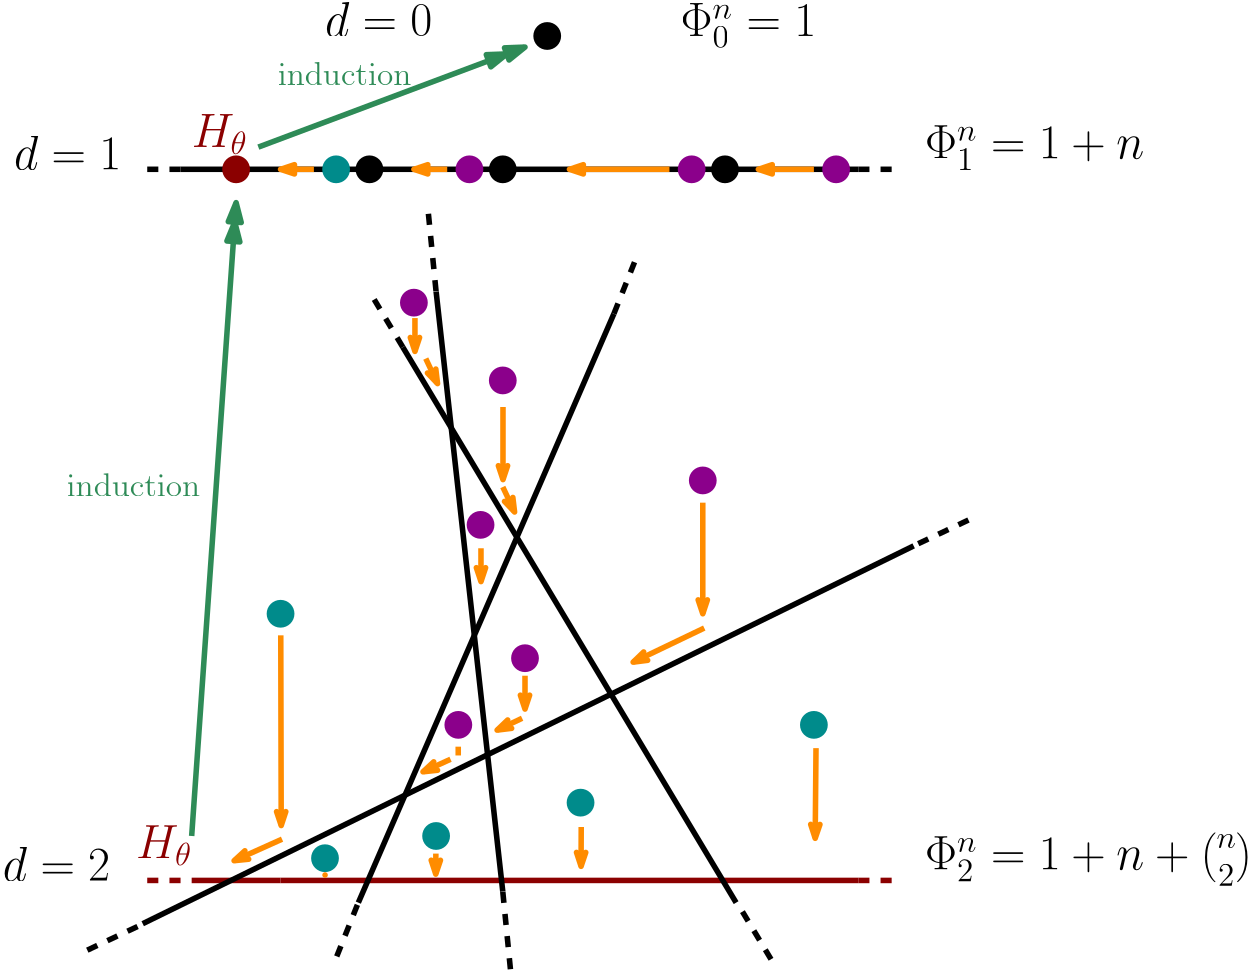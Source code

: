 <?xml version="1.0"?>
<!DOCTYPE ipe SYSTEM "ipe.dtd">
<ipe version="70005" creator="Ipe 7.1.1">
<info created="D:20150201202019" modified="D:20150201211707"/>
<ipestyle name="basic">
<symbol name="arrow/arc(spx)">
<path stroke="sym-stroke" fill="sym-stroke" pen="sym-pen">
0 0 m
-1 0.333 l
-1 -0.333 l
h
</path>
</symbol>
<symbol name="arrow/farc(spx)">
<path stroke="sym-stroke" fill="white" pen="sym-pen">
0 0 m
-1 0.333 l
-1 -0.333 l
h
</path>
</symbol>
<symbol name="mark/circle(sx)" transformations="translations">
<path fill="sym-stroke">
0.6 0 0 0.6 0 0 e
0.4 0 0 0.4 0 0 e
</path>
</symbol>
<symbol name="mark/disk(sx)" transformations="translations">
<path fill="sym-stroke">
0.6 0 0 0.6 0 0 e
</path>
</symbol>
<symbol name="mark/fdisk(sfx)" transformations="translations">
<group>
<path fill="sym-fill">
0.5 0 0 0.5 0 0 e
</path>
<path fill="sym-stroke" fillrule="eofill">
0.6 0 0 0.6 0 0 e
0.4 0 0 0.4 0 0 e
</path>
</group>
</symbol>
<symbol name="mark/box(sx)" transformations="translations">
<path fill="sym-stroke" fillrule="eofill">
-0.6 -0.6 m
0.6 -0.6 l
0.6 0.6 l
-0.6 0.6 l
h
-0.4 -0.4 m
0.4 -0.4 l
0.4 0.4 l
-0.4 0.4 l
h
</path>
</symbol>
<symbol name="mark/square(sx)" transformations="translations">
<path fill="sym-stroke">
-0.6 -0.6 m
0.6 -0.6 l
0.6 0.6 l
-0.6 0.6 l
h
</path>
</symbol>
<symbol name="mark/fsquare(sfx)" transformations="translations">
<group>
<path fill="sym-fill">
-0.5 -0.5 m
0.5 -0.5 l
0.5 0.5 l
-0.5 0.5 l
h
</path>
<path fill="sym-stroke" fillrule="eofill">
-0.6 -0.6 m
0.6 -0.6 l
0.6 0.6 l
-0.6 0.6 l
h
-0.4 -0.4 m
0.4 -0.4 l
0.4 0.4 l
-0.4 0.4 l
h
</path>
</group>
</symbol>
<symbol name="mark/cross(sx)" transformations="translations">
<group>
<path fill="sym-stroke">
-0.43 -0.57 m
0.57 0.43 l
0.43 0.57 l
-0.57 -0.43 l
h
</path>
<path fill="sym-stroke">
-0.43 0.57 m
0.57 -0.43 l
0.43 -0.57 l
-0.57 0.43 l
h
</path>
</group>
</symbol>
<symbol name="arrow/fnormal(spx)">
<path stroke="sym-stroke" fill="white" pen="sym-pen">
0 0 m
-1 0.333 l
-1 -0.333 l
h
</path>
</symbol>
<symbol name="arrow/pointed(spx)">
<path stroke="sym-stroke" fill="sym-stroke" pen="sym-pen">
0 0 m
-1 0.333 l
-0.8 0 l
-1 -0.333 l
h
</path>
</symbol>
<symbol name="arrow/fpointed(spx)">
<path stroke="sym-stroke" fill="white" pen="sym-pen">
0 0 m
-1 0.333 l
-0.8 0 l
-1 -0.333 l
h
</path>
</symbol>
<symbol name="arrow/linear(spx)">
<path stroke="sym-stroke" pen="sym-pen">
-1 0.333 m
0 0 l
-1 -0.333 l
</path>
</symbol>
<symbol name="arrow/fdouble(spx)">
<path stroke="sym-stroke" fill="white" pen="sym-pen">
0 0 m
-1 0.333 l
-1 -0.333 l
h
-1 0 m
-2 0.333 l
-2 -0.333 l
h
</path>
</symbol>
<symbol name="arrow/double(spx)">
<path stroke="sym-stroke" fill="sym-stroke" pen="sym-pen">
0 0 m
-1 0.333 l
-1 -0.333 l
h
-1 0 m
-2 0.333 l
-2 -0.333 l
h
</path>
</symbol>
<pen name="heavier" value="0.8"/>
<pen name="fat" value="1.2"/>
<pen name="ultrafat" value="2"/>
<symbolsize name="large" value="5"/>
<symbolsize name="small" value="2"/>
<symbolsize name="tiny" value="1.1"/>
<arrowsize name="large" value="10"/>
<arrowsize name="small" value="5"/>
<arrowsize name="tiny" value="3"/>
<color name="red" value="1 0 0"/>
<color name="green" value="0 1 0"/>
<color name="blue" value="0 0 1"/>
<color name="yellow" value="1 1 0"/>
<color name="orange" value="1 0.647 0"/>
<color name="gold" value="1 0.843 0"/>
<color name="purple" value="0.627 0.125 0.941"/>
<color name="gray" value="0.745"/>
<color name="brown" value="0.647 0.165 0.165"/>
<color name="navy" value="0 0 0.502"/>
<color name="pink" value="1 0.753 0.796"/>
<color name="seagreen" value="0.18 0.545 0.341"/>
<color name="turquoise" value="0.251 0.878 0.816"/>
<color name="violet" value="0.933 0.51 0.933"/>
<color name="darkblue" value="0 0 0.545"/>
<color name="darkcyan" value="0 0.545 0.545"/>
<color name="darkgray" value="0.663"/>
<color name="darkgreen" value="0 0.392 0"/>
<color name="darkmagenta" value="0.545 0 0.545"/>
<color name="darkorange" value="1 0.549 0"/>
<color name="darkred" value="0.545 0 0"/>
<color name="lightblue" value="0.678 0.847 0.902"/>
<color name="lightcyan" value="0.878 1 1"/>
<color name="lightgray" value="0.827"/>
<color name="lightgreen" value="0.565 0.933 0.565"/>
<color name="lightyellow" value="1 1 0.878"/>
<dashstyle name="dashed" value="[4] 0"/>
<dashstyle name="dotted" value="[1 3] 0"/>
<dashstyle name="dash dotted" value="[4 2 1 2] 0"/>
<dashstyle name="dash dot dotted" value="[4 2 1 2 1 2] 0"/>
<textsize name="large" value="\large"/>
<textsize name="Large" value="\Large"/>
<textsize name="LARGE" value="\LARGE"/>
<textsize name="huge" value="\huge"/>
<textsize name="Huge" value="\Huge"/>
<textsize name="small" value="\small"/>
<textsize name="footnote" value="\footnotesize"/>
<textsize name="tiny" value="\tiny"/>
<textstyle name="center" begin="\begin{center}" end="\end{center}"/>
<textstyle name="itemize" begin="\begin{itemize}" end="\end{itemize}"/>
<textstyle name="item" begin="\begin{itemize}\item{}" end="\end{itemize}"/>
<gridsize name="4 pts" value="4"/>
<gridsize name="8 pts (~3 mm)" value="8"/>
<gridsize name="16 pts (~6 mm)" value="16"/>
<gridsize name="32 pts (~12 mm)" value="32"/>
<gridsize name="10 pts (~3.5 mm)" value="10"/>
<gridsize name="20 pts (~7 mm)" value="20"/>
<gridsize name="14 pts (~5 mm)" value="14"/>
<gridsize name="28 pts (~10 mm)" value="28"/>
<gridsize name="56 pts (~20 mm)" value="56"/>
<anglesize name="90 deg" value="90"/>
<anglesize name="60 deg" value="60"/>
<anglesize name="45 deg" value="45"/>
<anglesize name="30 deg" value="30"/>
<anglesize name="22.5 deg" value="22.5"/>
<tiling name="falling" angle="-60" step="4" width="1"/>
<tiling name="rising" angle="30" step="4" width="1"/>
</ipestyle>
<page>
<layer name="alpha"/>
<view layers="alpha" active="alpha"/>
<text layer="alpha" matrix="1 0 0 1 88 4" transformations="translations" pos="104 748" stroke="black" type="label" width="38.611" height="11.955" depth="0" valign="baseline" size="LARGE">$d = 0$</text>
<text matrix="1 0 0 1 -44 -4" transformations="translations" pos="364 756" stroke="black" type="label" width="48.83" height="11.757" depth="4.26" valign="baseline" size="LARGE">$\Phi_0^n = 1$</text>
<path matrix="1.07692 0 0 1 -29.5385 16" stroke="black" fill="darkred" pen="ultrafat">
176 688 m
384 688 l
</path>
<path matrix="1 0 0 1 0 -8" stroke="black" fill="black" pen="ultrafat">
4 0 0 4 272 760 e
</path>
<path matrix="1 0 0 1 -64 -56" stroke="black" fill="black" pen="ultrafat">
4 0 0 4 272 760 e
</path>
<path matrix="1 0 0 1 -16 -56" stroke="black" fill="black" pen="ultrafat">
4 0 0 4 272 760 e
</path>
<path matrix="1 0 0 1 64 -56" stroke="black" fill="black" pen="ultrafat">
4 0 0 4 272 760 e
</path>
<text matrix="1 0 0 1 -24 -44" transformations="translations" pos="104 748" stroke="black" type="label" width="38.611" height="11.955" depth="0" valign="baseline" size="LARGE">$d = 1$</text>
<text matrix="1 0 0 1 44 -48" transformations="translations" pos="364 756" stroke="black" type="label" width="78.936" height="11.757" depth="4.26" valign="baseline" size="LARGE">$\Phi_1^n = 1 + n$</text>
<path matrix="1 0 0 1 0 -240" stroke="darkred" fill="darkred" pen="ultrafat">
176 688 m
384 688 l
</path>
<path matrix="1 0 0 1 0 -240" stroke="darkred" fill="darkred" pen="ultrafat">
176 688 m
144 688 l
</path>
<text matrix="1 0 0 1 -28 -300" transformations="translations" pos="104 748" stroke="black" type="label" width="38.611" height="11.955" depth="0" valign="baseline" size="LARGE">$d = 2$</text>
<text matrix="1 0 0 1 44 -304" transformations="translations" pos="364 756" stroke="black" type="label" width="117.867" height="13.267" depth="5.94" valign="baseline" size="LARGE">$\Phi_2^n = 1 + n + {n \choose 2}$</text>
<path matrix="0.806387 -0.0358213 0.0359008 0.804599 -34.5059 13.9026" stroke="black" fill="black" pen="ultrafat">
176 528 m
512 712 l
</path>
<path matrix="1 0 0 0.981481 -4 -78.2222" stroke="black" fill="black" pen="ultrafat">
208 528 m
300 744 l
</path>
<path matrix="1 0 0 1 0 -84" stroke="black" fill="black" pen="ultrafat">
256 528 m
232 744 l
</path>
<path matrix="1 0 0 1 4 -88" stroke="black" fill="black" pen="ultrafat">
336 528 m
216 728 l
</path>
<path matrix="1 0 0 1 0 -48" stroke="darkcyan" fill="darkcyan" pen="ultrafat">
4 0 0 4 176 592 e
</path>
<path matrix="1 0 0 1 0 -48" stroke="darkmagenta" fill="darkmagenta" pen="ultrafat">
4 0 0 4 248 624 e
</path>
<path matrix="1 0 0 1 0 -48" stroke="darkmagenta" fill="darkmagenta" pen="ultrafat">
4 0 0 4 264 576 e
</path>
<path matrix="1 0 0 1 0 -44" stroke="darkmagenta" fill="darkmagenta" pen="ultrafat">
4 0 0 4 240 548 e
</path>
<path matrix="1 0 0 1 0 -48" stroke="darkmagenta" fill="darkmagenta" pen="ultrafat">
4 0 0 4 256 676 e
</path>
<path matrix="1 0 0 1 0 -48" stroke="darkmagenta" fill="darkmagenta" pen="ultrafat">
4 0 0 4 328 640 e
</path>
<path matrix="1 0 0 1 0 -48" stroke="darkmagenta" fill="darkmagenta" pen="ultrafat">
4 0 0 4 224 704 e
</path>
<path matrix="1 0 0 1 16 -136" stroke="darkcyan" fill="darkcyan" pen="ultrafat">
4 0 0 4 176 592 e
</path>
<path matrix="1 0 0 1 56 -128" stroke="darkcyan" fill="darkcyan" pen="ultrafat">
4 0 0 4 176 592 e
</path>
<path matrix="1 0 0 1 108 -116" stroke="darkcyan" fill="darkcyan" pen="ultrafat">
4 0 0 4 176 592 e
</path>
<path matrix="1 0 0 1 192 -88" stroke="darkcyan" fill="darkcyan" pen="ultrafat">
4 0 0 4 176 592 e
</path>
<path stroke="black" fill="black" dash="dashed" pen="ultrafat">
220 640 m
208 660 l
</path>
<path stroke="black" fill="black" dash="dashed" pen="ultrafat">
296 652 m
304 672 l
</path>
<path matrix="0.999049 -0.043611 0.043611 0.999049 -28.5889 10.8672" stroke="black" fill="black" dash="dashed" pen="ultrafat">
232 660 m
228 688 l
</path>
<path matrix="1 0 0 1 -99.7714 -231.356" stroke="black" fill="black" dash="dashed" pen="ultrafat">
296 652 m
304 672 l
</path>
<path matrix="0.731576 -0.68176 0.68176 0.731576 -554.631 147.714" stroke="black" fill="black" dash="dashed" pen="ultrafat">
296 652 m
304 672 l
</path>
<path matrix="1 0 0 1 132.565 -220.378" stroke="black" fill="black" dash="dashed" pen="ultrafat">
220 640 m
208 660 l
</path>
<path stroke="darkred" fill="darkred" dash="dashed" pen="ultrafat">
128 448 m
144 448 l
</path>
<path stroke="darkred" fill="darkred" dash="dashed" pen="ultrafat">
384 448 m
400 448 l
</path>
<path matrix="1 0 0 1 0 256" stroke="black" fill="darkred" dash="dashed" pen="ultrafat">
128 448 m
144 448 l
</path>
<path matrix="1 0 0 1 0 256" stroke="black" fill="black" dash="dashed" pen="ultrafat">
384 448 m
400 448 l
</path>
<path stroke="black" fill="black" pen="ultrafat">
140 704 m
160 704 l
</path>
<path matrix="0.731576 -0.68176 0.68176 0.731576 -255.495 294.043" stroke="black" fill="black" dash="dashed" pen="ultrafat">
296 652 m
304 672 l
</path>
<path matrix="0.999049 -0.043611 0.043611 0.999049 -1.8085 -233.22" stroke="black" fill="black" dash="dashed" pen="ultrafat">
232 660 m
228 688 l
</path>
<path matrix="0.992872 0.119187 -0.119187 0.992872 69.1843 -16.445" stroke="darkorange" fill="black" pen="ultrafat" arrow="pointed/small">
172 536 m
164 468 l
</path>
<path matrix="-2.46675 0.0561979 0.294502 0.470712 635.19 233.656" stroke="darkorange" fill="black" pen="ultrafat" arrow="pointed/small">
172 536 m
164 468 l
</path>
<path matrix="-0.457589 0.0244997 0.0546309 0.205209 333.662 353.023" stroke="darkorange" fill="black" pen="ultrafat" arrow="pointed/small">
172 536 m
164 468 l
</path>
<path matrix="-0.284666 0.0127948 0.0339859 0.107169 262.654 398.011" stroke="darkorange" fill="black" pen="ultrafat" arrow="pointed/small">
172 536 m
164 468 l
</path>
<path matrix="1 0 0 1 -0.279401 0.266772" stroke="darkorange" fill="black" pen="ultrafat" cap="1">
192.302 449.682 m
192.302 449.682 l
</path>
<path matrix="0.135919 -0.251222 0.237808 0.143585 25.6931 429.108" stroke="darkorange" fill="black" pen="ultrafat" arrow="pointed/small">
172 536 m
164 468 l
</path>
<path stroke="darkorange" fill="black" pen="ultrafat" arrow="pointed/small">
328 584 m
328 544 l
</path>
<path matrix="0.201675 -0.39772 0.352856 0.227316 104.717 485.426" stroke="darkorange" fill="black" pen="ultrafat" arrow="pointed/small">
172 536 m
164 468 l
</path>
<path matrix="0.0708939 -0.138245 0.124038 0.0790134 184.281 487.809" stroke="darkorange" fill="black" pen="ultrafat" arrow="pointed/small">
172 536 m
164 468 l
</path>
<path matrix="0.0780769 -0.146499 0.136606 0.0837312 150.542 471.945" stroke="darkorange" fill="black" pen="ultrafat" arrow="pointed/small">
172 536 m
164 468 l
</path>
<path matrix="1 0 0 0.3 -64 346.489" stroke="darkorange" fill="black" pen="ultrafat" arrow="pointed/small">
328 584 m
328 544 l
</path>
<path stroke="darkorange" fill="black" pen="ultrafat">
239.965 496.151 m
239.965 492.995 l
</path>
<path matrix="1 0 0 0.3 -79.8482 392.383" stroke="darkorange" fill="black" pen="ultrafat" arrow="pointed/small">
328 584 m
328 544 l
</path>
<path matrix="0.425286 0 0 0.653307 116.582 236.898" stroke="darkorange" fill="black" pen="ultrafat" arrow="pointed/small">
328 584 m
328 544 l
</path>
<path matrix="1 0 0 0.3 -103.62 475.256" stroke="darkorange" fill="black" pen="ultrafat" arrow="pointed/small">
328 584 m
328 544 l
</path>
<path matrix="0.138402 0.0705867 -0.0787377 0.124213 274.403 510.926" stroke="darkorange" fill="black" pen="ultrafat" arrow="pointed/small">
172 536 m
164 468 l
</path>
<path matrix="0.138402 0.0705867 -0.0787377 0.124213 246.669 557.15" stroke="darkorange" fill="black" pen="ultrafat" arrow="pointed/small">
172 536 m
164 468 l
</path>
<path stroke="seagreen" fill="seagreen" pen="ultrafat" rarrow="double/normal">
264 748 m
168 712 l
</path>
<path stroke="seagreen" fill="seagreen" pen="ultrafat" rarrow="double/normal">
160 692 m
144 464 l
</path>
<text matrix="-0.97605 0.217546 -0.217546 -0.97605 301.921 1147.6" transformations="translations" pos="76 592" stroke="seagreen" type="label" width="48.125" height="8.302" depth="0" valign="baseline" size="large">induction</text>
<text matrix="-0.97605 0.217546 -0.217546 -0.97605 377.921 1295.6" transformations="translations" pos="76 592" stroke="seagreen" type="label" width="48.125" height="8.302" depth="0" valign="baseline" size="large">induction</text>
<text matrix="1 0 0 1 -8 -4" transformations="translations" pos="152 716" stroke="darkred" type="label" width="20.245" height="11.766" depth="2.58" valign="baseline" size="LARGE">$H_{\theta}$</text>
<path matrix="1 0 0 1 -16 16" stroke="darkred" fill="darkred" pen="ultrafat">
4 0 0 4 176 688 e
</path>
<text matrix="1 0 0 1 -28 -260" transformations="translations" pos="152 716" stroke="darkred" type="label" width="20.245" height="11.766" depth="2.58" valign="baseline" size="LARGE">$H_{\theta}$</text>
<path matrix="1 0 0 1 20 112" stroke="darkcyan" fill="darkcyan" pen="ultrafat">
4 0 0 4 176 592 e
</path>
<path matrix="1 0 0 1 20 0" stroke="darkmagenta" fill="darkmagenta" pen="ultrafat">
4 0 0 4 224 704 e
</path>
<path matrix="1 0 0 1 100 0" stroke="darkmagenta" fill="darkmagenta" pen="ultrafat">
4 0 0 4 224 704 e
</path>
<path stroke="darkorange" fill="darkorange" pen="ultrafat" arrow="normal/small">
188 704 m
176 704 l
</path>
<path matrix="1 0 0 1 48 0" stroke="darkorange" fill="darkorange" pen="ultrafat" arrow="normal/small">
188 704 m
176 704 l
</path>
<path matrix="3 0 0 1 -248 0" stroke="darkorange" fill="darkorange" pen="ultrafat" arrow="normal/small">
188 704 m
176 704 l
</path>
<path matrix="1 0 0 1 152 0" stroke="darkmagenta" fill="darkmagenta" pen="ultrafat">
4 0 0 4 224 704 e
</path>
<path matrix="1.66667 0 0 1 54.6667 0" stroke="darkorange" fill="darkorange" pen="ultrafat" arrow="normal/small">
188 704 m
176 704 l
</path>
</page>
</ipe>
